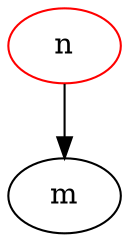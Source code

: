digraph g {
        graph [bb="0,0,54,108"];
        node [label="\N"];
        n        [color=red,
                height=0.5,
                pos="27,90",
                width=0.75];
        m        [height=0.5,
                pos="27,18",
                width=0.75];
        n -> m   [pos="e,27,36.413 27,71.831 27,64.131 27,54.974 27,46.417"];
}

